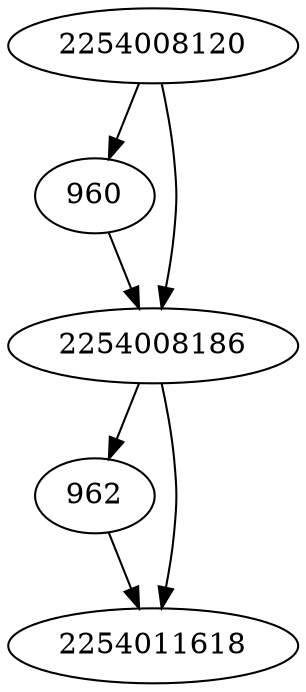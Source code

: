 strict digraph  {
960;
962;
2254011618;
2254008120;
2254008186;
960 -> 2254008186;
962 -> 2254011618;
2254008120 -> 960;
2254008120 -> 2254008186;
2254008186 -> 962;
2254008186 -> 2254011618;
}
